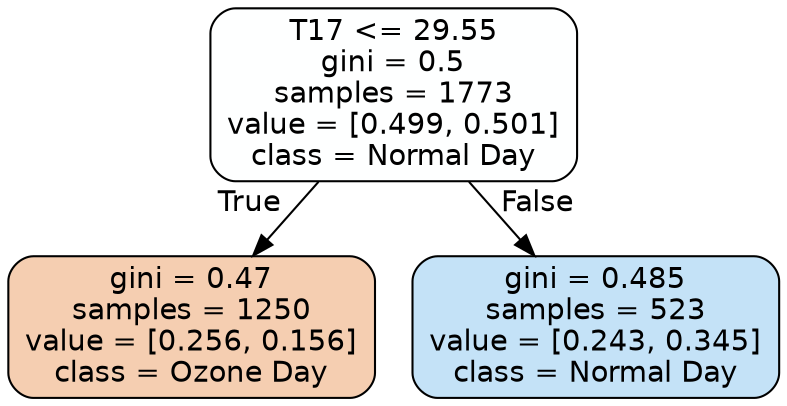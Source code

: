 digraph Tree {
node [shape=box, style="filled, rounded", color="black", fontname=helvetica] ;
edge [fontname=helvetica] ;
0 [label="T17 <= 29.55\ngini = 0.5\nsamples = 1773\nvalue = [0.499, 0.501]\nclass = Normal Day", fillcolor="#feffff"] ;
1 [label="gini = 0.47\nsamples = 1250\nvalue = [0.256, 0.156]\nclass = Ozone Day", fillcolor="#f5ceb1"] ;
0 -> 1 [labeldistance=2.5, labelangle=45, headlabel="True"] ;
2 [label="gini = 0.485\nsamples = 523\nvalue = [0.243, 0.345]\nclass = Normal Day", fillcolor="#c4e2f7"] ;
0 -> 2 [labeldistance=2.5, labelangle=-45, headlabel="False"] ;
}